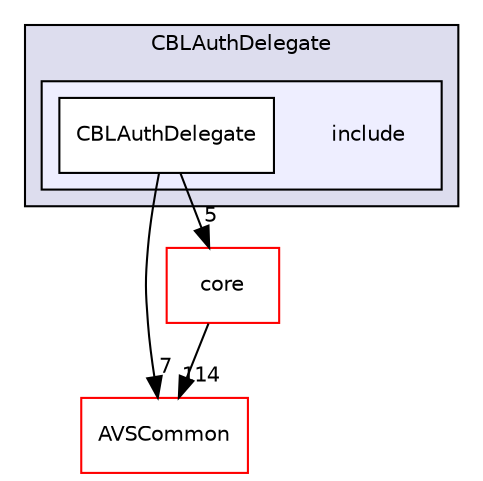 digraph "/workplace/avs-device-sdk/SampleApp/Authorization/CBLAuthDelegate/include" {
  compound=true
  node [ fontsize="10", fontname="Helvetica"];
  edge [ labelfontsize="10", labelfontname="Helvetica"];
  subgraph clusterdir_394d140097375e95b03f61a9aaebbe14 {
    graph [ bgcolor="#ddddee", pencolor="black", label="CBLAuthDelegate" fontname="Helvetica", fontsize="10", URL="dir_394d140097375e95b03f61a9aaebbe14.html"]
  subgraph clusterdir_9dd8d0f9a49957230a9490745c7e4f43 {
    graph [ bgcolor="#eeeeff", pencolor="black", label="" URL="dir_9dd8d0f9a49957230a9490745c7e4f43.html"];
    dir_9dd8d0f9a49957230a9490745c7e4f43 [shape=plaintext label="include"];
    dir_be1d93f3c47bfa6e8af1e657ecd75a30 [shape=box label="CBLAuthDelegate" color="black" fillcolor="white" style="filled" URL="dir_be1d93f3c47bfa6e8af1e657ecd75a30.html"];
  }
  }
  dir_13e65effb2bde530b17b3d5eefcd0266 [shape=box label="AVSCommon" fillcolor="white" style="filled" color="red" URL="dir_13e65effb2bde530b17b3d5eefcd0266.html"];
  dir_4270bfced15e0e73154b13468c7c9ad9 [shape=box label="core" fillcolor="white" style="filled" color="red" URL="dir_4270bfced15e0e73154b13468c7c9ad9.html"];
  dir_4270bfced15e0e73154b13468c7c9ad9->dir_13e65effb2bde530b17b3d5eefcd0266 [headlabel="114", labeldistance=1.5 headhref="dir_000528_000017.html"];
  dir_be1d93f3c47bfa6e8af1e657ecd75a30->dir_13e65effb2bde530b17b3d5eefcd0266 [headlabel="7", labeldistance=1.5 headhref="dir_000702_000017.html"];
  dir_be1d93f3c47bfa6e8af1e657ecd75a30->dir_4270bfced15e0e73154b13468c7c9ad9 [headlabel="5", labeldistance=1.5 headhref="dir_000702_000528.html"];
}
